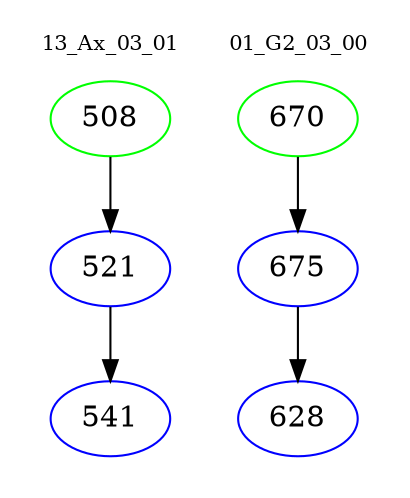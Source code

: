 digraph{
subgraph cluster_0 {
color = white
label = "13_Ax_03_01";
fontsize=10;
T0_508 [label="508", color="green"]
T0_508 -> T0_521 [color="black"]
T0_521 [label="521", color="blue"]
T0_521 -> T0_541 [color="black"]
T0_541 [label="541", color="blue"]
}
subgraph cluster_1 {
color = white
label = "01_G2_03_00";
fontsize=10;
T1_670 [label="670", color="green"]
T1_670 -> T1_675 [color="black"]
T1_675 [label="675", color="blue"]
T1_675 -> T1_628 [color="black"]
T1_628 [label="628", color="blue"]
}
}
